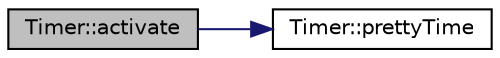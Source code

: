 digraph "Timer::activate"
{
  bgcolor="transparent";
  edge [fontname="Helvetica",fontsize="10",labelfontname="Helvetica",labelfontsize="10"];
  node [fontname="Helvetica",fontsize="10",shape=record];
  rankdir="LR";
  Node2 [label="Timer::activate",height=0.2,width=0.4,color="black", fillcolor="grey75", style="filled", fontcolor="black"];
  Node2 -> Node3 [color="midnightblue",fontsize="10",style="solid",fontname="Helvetica"];
  Node3 [label="Timer::prettyTime",height=0.2,width=0.4,color="black",URL="$classTimer.html#a449648647fc58458d12282335ae86ad9",tooltip="Formats seconds as HH:MM:SS.mmm. "];
}
